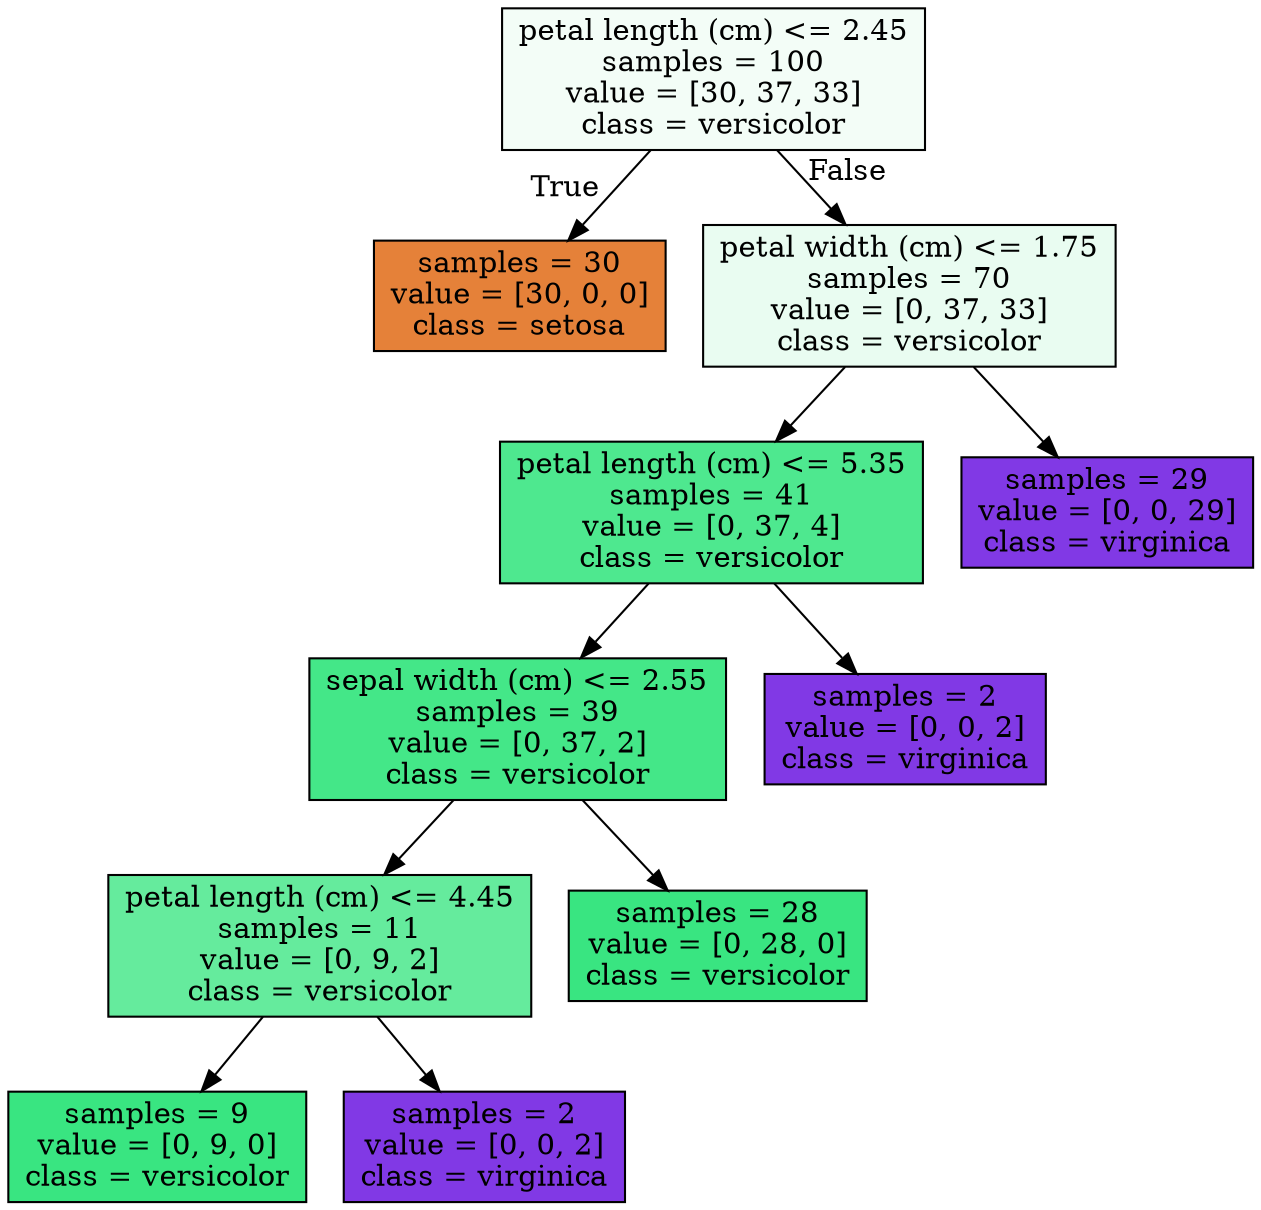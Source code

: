 digraph Tree {
node [shape=box, style="filled", color="black"] ;
0 [label="petal length (cm) <= 2.45\nsamples = 100\nvalue = [30, 37, 33]\nclass = versicolor", fillcolor="#39e5810f"] ;
1 [label="samples = 30\nvalue = [30, 0, 0]\nclass = setosa", fillcolor="#e58139ff"] ;
0 -> 1 [labeldistance=2.5, labelangle=45, headlabel="True"] ;
2 [label="petal width (cm) <= 1.75\nsamples = 70\nvalue = [0, 37, 33]\nclass = versicolor", fillcolor="#39e5811c"] ;
0 -> 2 [labeldistance=2.5, labelangle=-45, headlabel="False"] ;
3 [label="petal length (cm) <= 5.35\nsamples = 41\nvalue = [0, 37, 4]\nclass = versicolor", fillcolor="#39e581e3"] ;
2 -> 3 ;
4 [label="sepal width (cm) <= 2.55\nsamples = 39\nvalue = [0, 37, 2]\nclass = versicolor", fillcolor="#39e581f1"] ;
3 -> 4 ;
5 [label="petal length (cm) <= 4.45\nsamples = 11\nvalue = [0, 9, 2]\nclass = versicolor", fillcolor="#39e581c6"] ;
4 -> 5 ;
6 [label="samples = 9\nvalue = [0, 9, 0]\nclass = versicolor", fillcolor="#39e581ff"] ;
5 -> 6 ;
7 [label="samples = 2\nvalue = [0, 0, 2]\nclass = virginica", fillcolor="#8139e5ff"] ;
5 -> 7 ;
8 [label="samples = 28\nvalue = [0, 28, 0]\nclass = versicolor", fillcolor="#39e581ff"] ;
4 -> 8 ;
9 [label="samples = 2\nvalue = [0, 0, 2]\nclass = virginica", fillcolor="#8139e5ff"] ;
3 -> 9 ;
10 [label="samples = 29\nvalue = [0, 0, 29]\nclass = virginica", fillcolor="#8139e5ff"] ;
2 -> 10 ;
}
